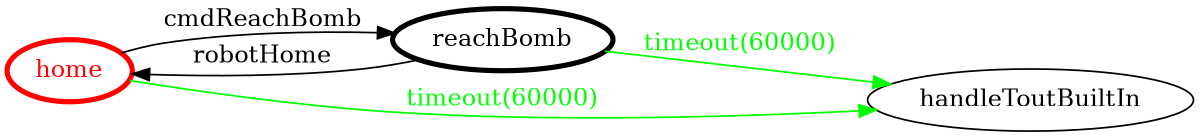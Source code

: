 /*
*
* A GraphViz DOT FSM description 
* Please use a GraphViz visualizer (like http://www.webgraphviz.com)
*  
*/

digraph finite_state_machine {
	rankdir=LR
	size="8,5"
	
	home [ color = red ][ fontcolor = red ][ penwidth = 3 ]
	reachBomb [ color = black ][ fontcolor = black ][ penwidth = 3 ]
	
	home -> handleToutBuiltIn [ label = "timeout(60000)" ][ color = green ][ fontcolor = green ]
	reachBomb -> home [ label = "robotHome" ][ color = black ][ fontcolor = black ]
	home -> reachBomb [ label = "cmdReachBomb" ][ color = black ][ fontcolor = black ]
	reachBomb -> handleToutBuiltIn [ label = "timeout(60000)" ][ color = green ][ fontcolor = green ]
}
